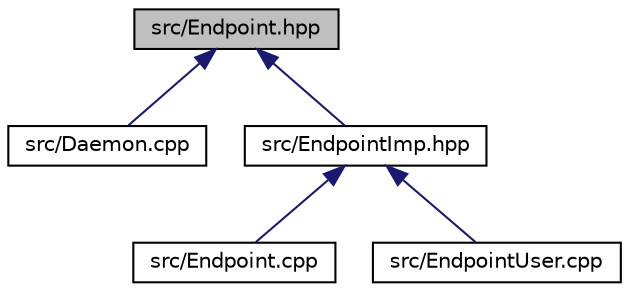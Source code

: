 digraph "src/Endpoint.hpp"
{
 // LATEX_PDF_SIZE
  edge [fontname="Helvetica",fontsize="10",labelfontname="Helvetica",labelfontsize="10"];
  node [fontname="Helvetica",fontsize="10",shape=record];
  Node1 [label="src/Endpoint.hpp",height=0.2,width=0.4,color="black", fillcolor="grey75", style="filled", fontcolor="black",tooltip=" "];
  Node1 -> Node2 [dir="back",color="midnightblue",fontsize="10",style="solid",fontname="Helvetica"];
  Node2 [label="src/Daemon.cpp",height=0.2,width=0.4,color="black", fillcolor="white", style="filled",URL="$_daemon_8cpp.html",tooltip=" "];
  Node1 -> Node3 [dir="back",color="midnightblue",fontsize="10",style="solid",fontname="Helvetica"];
  Node3 [label="src/EndpointImp.hpp",height=0.2,width=0.4,color="black", fillcolor="white", style="filled",URL="$_endpoint_imp_8hpp.html",tooltip=" "];
  Node3 -> Node4 [dir="back",color="midnightblue",fontsize="10",style="solid",fontname="Helvetica"];
  Node4 [label="src/Endpoint.cpp",height=0.2,width=0.4,color="black", fillcolor="white", style="filled",URL="$_endpoint_8cpp.html",tooltip=" "];
  Node3 -> Node5 [dir="back",color="midnightblue",fontsize="10",style="solid",fontname="Helvetica"];
  Node5 [label="src/EndpointUser.cpp",height=0.2,width=0.4,color="black", fillcolor="white", style="filled",URL="$_endpoint_user_8cpp.html",tooltip=" "];
}
